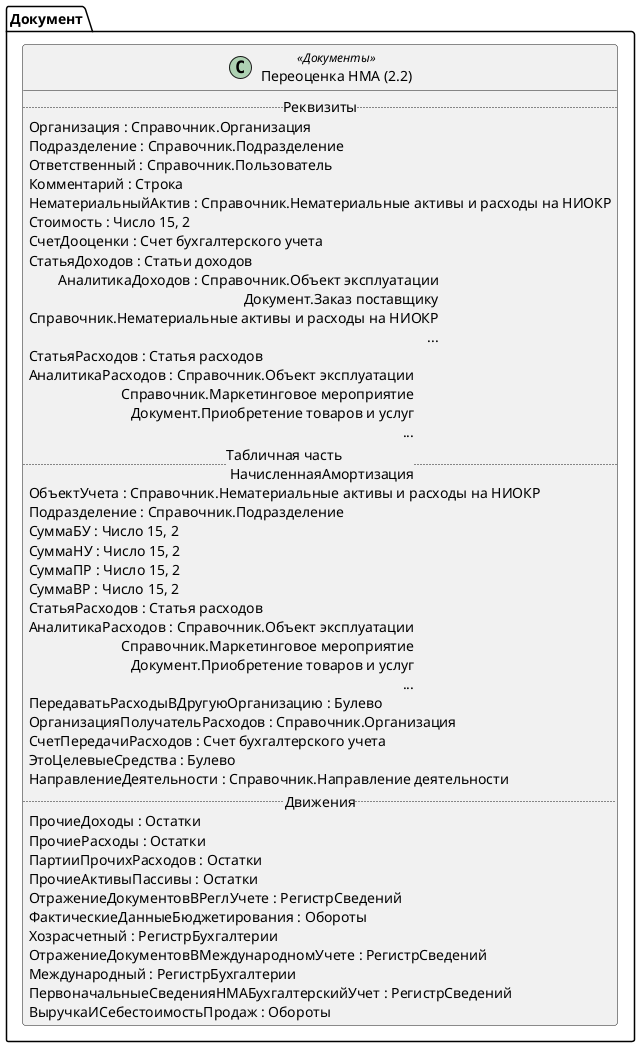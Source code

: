 ﻿@startuml ПереоценкаНМА
'!include templates.wsd
'..\include templates.wsd
class Документ.ПереоценкаНМА as "Переоценка НМА (2.2)" <<Документы>>
{
..Реквизиты..
Организация : Справочник.Организация
Подразделение : Справочник.Подразделение
Ответственный : Справочник.Пользователь
Комментарий : Строка
НематериальныйАктив : Справочник.Нематериальные активы и расходы на НИОКР
Стоимость : Число 15, 2
СчетДооценки : Счет бухгалтерского учета
СтатьяДоходов : Статьи доходов
АналитикаДоходов : Справочник.Объект эксплуатации\rДокумент.Заказ поставщику\rСправочник.Нематериальные активы и расходы на НИОКР\r...
СтатьяРасходов : Статья расходов
АналитикаРасходов : Справочник.Объект эксплуатации\rСправочник.Маркетинговое мероприятие\rДокумент.Приобретение товаров и услуг\r...
..Табличная часть \n НачисленнаяАмортизация..
ОбъектУчета : Справочник.Нематериальные активы и расходы на НИОКР
Подразделение : Справочник.Подразделение
СуммаБУ : Число 15, 2
СуммаНУ : Число 15, 2
СуммаПР : Число 15, 2
СуммаВР : Число 15, 2
СтатьяРасходов : Статья расходов
АналитикаРасходов : Справочник.Объект эксплуатации\rСправочник.Маркетинговое мероприятие\rДокумент.Приобретение товаров и услуг\r...
ПередаватьРасходыВДругуюОрганизацию : Булево
ОрганизацияПолучательРасходов : Справочник.Организация
СчетПередачиРасходов : Счет бухгалтерского учета
ЭтоЦелевыеСредства : Булево
НаправлениеДеятельности : Справочник.Направление деятельности
..Движения..
ПрочиеДоходы : Остатки
ПрочиеРасходы : Остатки
ПартииПрочихРасходов : Остатки
ПрочиеАктивыПассивы : Остатки
ОтражениеДокументовВРеглУчете : РегистрСведений
ФактическиеДанныеБюджетирования : Обороты
Хозрасчетный : РегистрБухгалтерии
ОтражениеДокументовВМеждународномУчете : РегистрСведений
Международный : РегистрБухгалтерии
ПервоначальныеСведенияНМАБухгалтерскийУчет : РегистрСведений
ВыручкаИСебестоимостьПродаж : Обороты
}
@enduml
